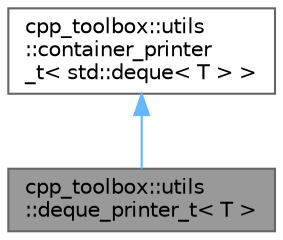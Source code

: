 digraph "cpp_toolbox::utils::deque_printer_t&lt; T &gt;"
{
 // LATEX_PDF_SIZE
  bgcolor="transparent";
  edge [fontname=Helvetica,fontsize=10,labelfontname=Helvetica,labelfontsize=10];
  node [fontname=Helvetica,fontsize=10,shape=box,height=0.2,width=0.4];
  Node1 [id="Node000001",label="cpp_toolbox::utils\l::deque_printer_t\< T \>",height=0.2,width=0.4,color="gray40", fillcolor="grey60", style="filled", fontcolor="black",tooltip="Deque 打印器/Deque printer."];
  Node2 -> Node1 [id="edge1_Node000001_Node000002",dir="back",color="steelblue1",style="solid",tooltip=" "];
  Node2 [id="Node000002",label="cpp_toolbox::utils\l::container_printer\l_t\< std::deque\< T \> \>",height=0.2,width=0.4,color="gray40", fillcolor="white", style="filled",URL="$classcpp__toolbox_1_1utils_1_1container__printer__t.html",tooltip=" "];
}
